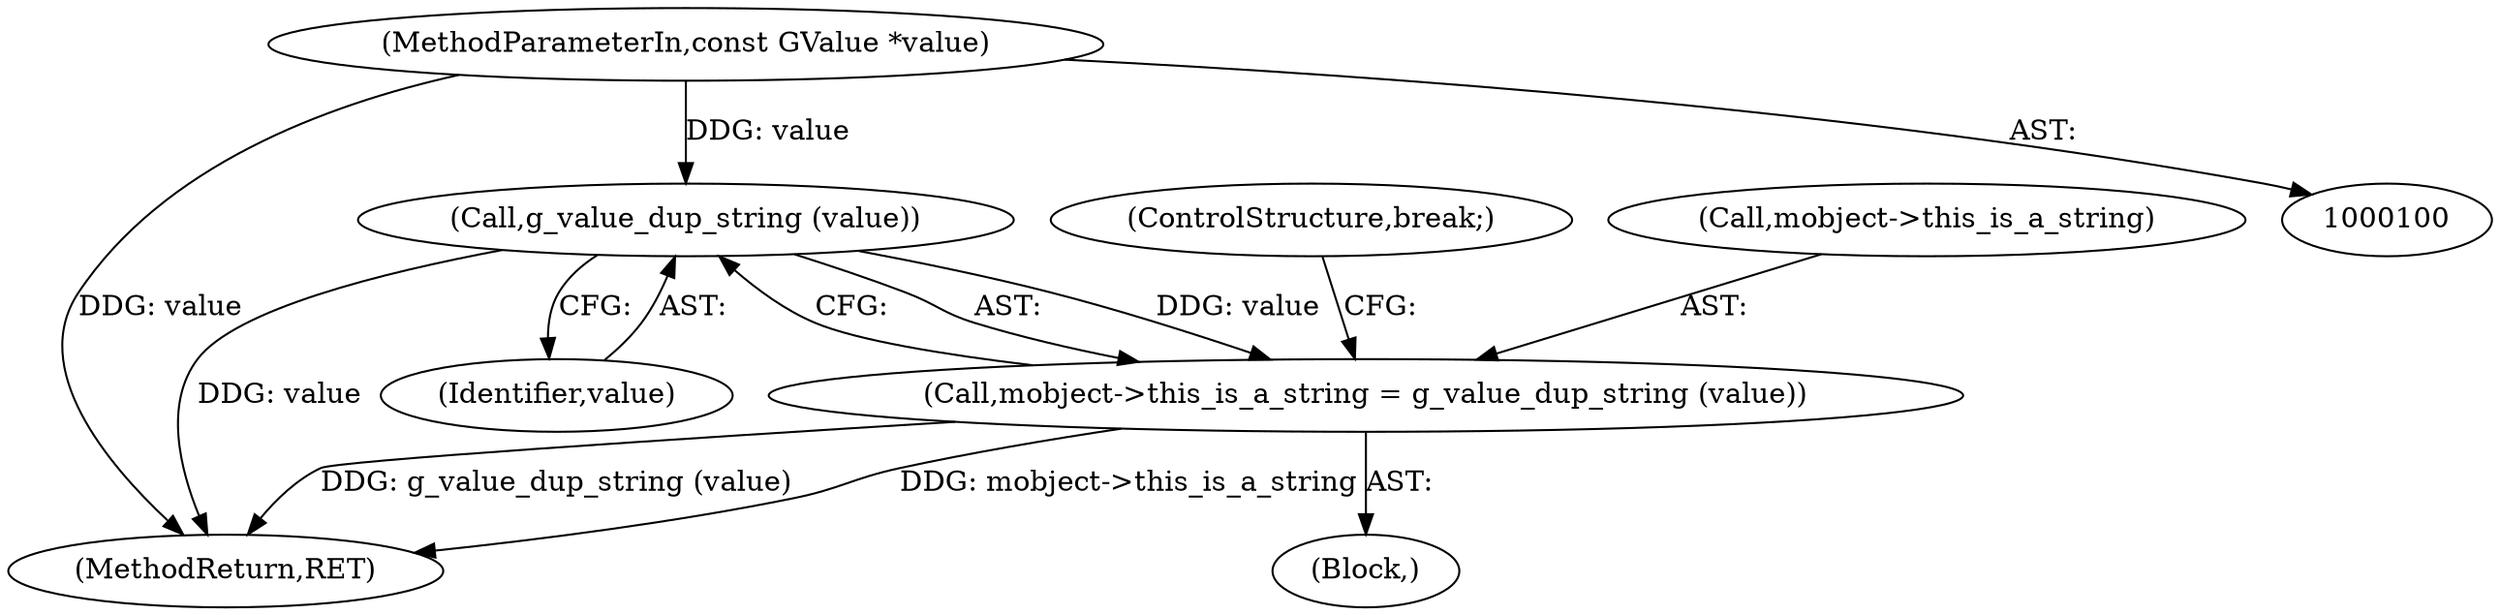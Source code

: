 digraph "1_dbus_9a6bce9b615abca6068348c1606ba8eaf13d9ae0_37@pointer" {
"1000103" [label="(MethodParameterIn,const GValue *value)"];
"1000123" [label="(Call,g_value_dup_string (value))"];
"1000119" [label="(Call,mobject->this_is_a_string = g_value_dup_string (value))"];
"1000124" [label="(Identifier,value)"];
"1000132" [label="(MethodReturn,RET)"];
"1000125" [label="(ControlStructure,break;)"];
"1000113" [label="(Block,)"];
"1000103" [label="(MethodParameterIn,const GValue *value)"];
"1000120" [label="(Call,mobject->this_is_a_string)"];
"1000119" [label="(Call,mobject->this_is_a_string = g_value_dup_string (value))"];
"1000123" [label="(Call,g_value_dup_string (value))"];
"1000103" -> "1000100"  [label="AST: "];
"1000103" -> "1000132"  [label="DDG: value"];
"1000103" -> "1000123"  [label="DDG: value"];
"1000123" -> "1000119"  [label="AST: "];
"1000123" -> "1000124"  [label="CFG: "];
"1000124" -> "1000123"  [label="AST: "];
"1000119" -> "1000123"  [label="CFG: "];
"1000123" -> "1000132"  [label="DDG: value"];
"1000123" -> "1000119"  [label="DDG: value"];
"1000119" -> "1000113"  [label="AST: "];
"1000120" -> "1000119"  [label="AST: "];
"1000125" -> "1000119"  [label="CFG: "];
"1000119" -> "1000132"  [label="DDG: g_value_dup_string (value)"];
"1000119" -> "1000132"  [label="DDG: mobject->this_is_a_string"];
}
